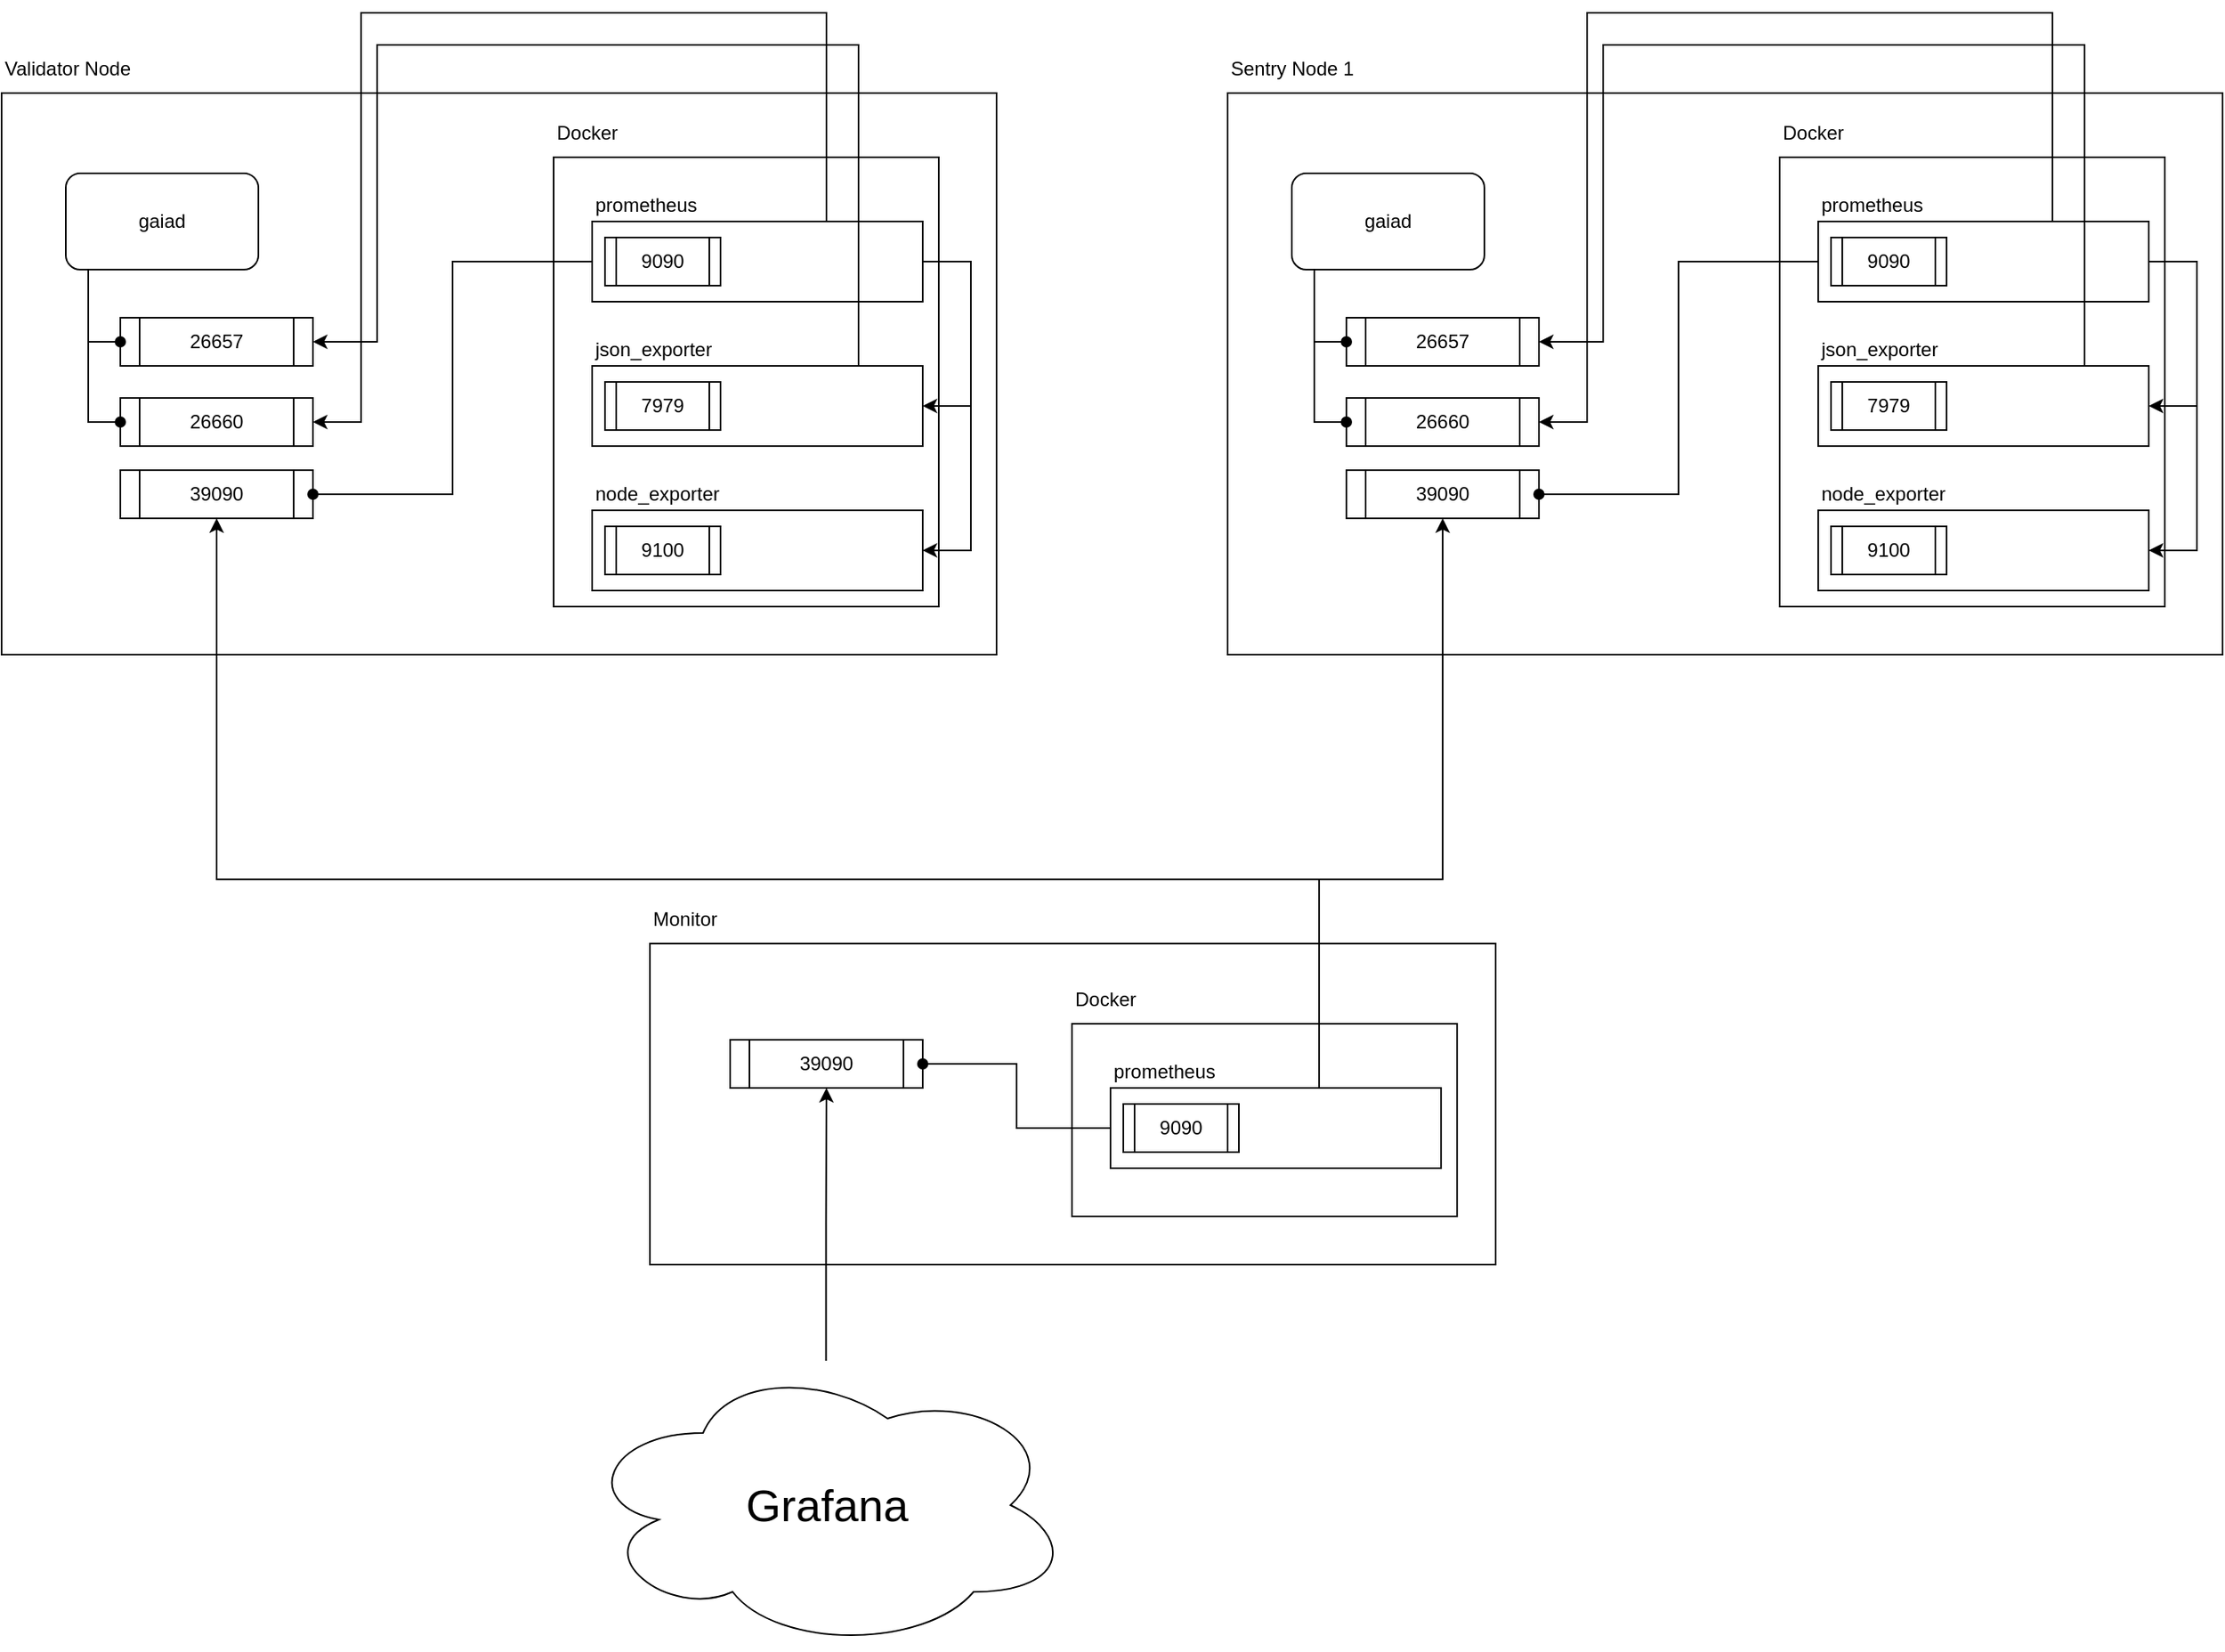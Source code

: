 <mxfile version="20.8.10" type="device"><diagram name="Pagina-1" id="LxKFycwDKd_jnmL3zUa3"><mxGraphModel dx="1877" dy="1220" grid="1" gridSize="10" guides="1" tooltips="1" connect="1" arrows="1" fold="1" page="1" pageScale="1" pageWidth="827" pageHeight="1169" math="0" shadow="0"><root><mxCell id="0"/><mxCell id="1" parent="0"/><mxCell id="lnu0kQEjgJOONl4ExIHB-28" value="" style="group" vertex="1" connectable="0" parent="1"><mxGeometry x="76" y="20" width="620" height="400" as="geometry"/></mxCell><mxCell id="lnu0kQEjgJOONl4ExIHB-1" value="" style="rounded=0;whiteSpace=wrap;html=1;" vertex="1" parent="lnu0kQEjgJOONl4ExIHB-28"><mxGeometry y="50" width="620" height="350" as="geometry"/></mxCell><mxCell id="lnu0kQEjgJOONl4ExIHB-2" value="Validator Node" style="text;html=1;strokeColor=none;fillColor=none;align=left;verticalAlign=middle;whiteSpace=wrap;rounded=0;" vertex="1" parent="lnu0kQEjgJOONl4ExIHB-28"><mxGeometry y="20" width="96" height="30" as="geometry"/></mxCell><mxCell id="lnu0kQEjgJOONl4ExIHB-3" value="gaiad" style="rounded=1;whiteSpace=wrap;html=1;" vertex="1" parent="lnu0kQEjgJOONl4ExIHB-28"><mxGeometry x="40" y="100" width="120" height="60" as="geometry"/></mxCell><mxCell id="lnu0kQEjgJOONl4ExIHB-4" value="26657" style="shape=process;whiteSpace=wrap;html=1;backgroundOutline=1;" vertex="1" parent="lnu0kQEjgJOONl4ExIHB-28"><mxGeometry x="74" y="190" width="120" height="30" as="geometry"/></mxCell><mxCell id="lnu0kQEjgJOONl4ExIHB-7" style="edgeStyle=orthogonalEdgeStyle;rounded=0;orthogonalLoop=1;jettySize=auto;html=1;entryX=0;entryY=0.5;entryDx=0;entryDy=0;endArrow=oval;endFill=1;" edge="1" parent="lnu0kQEjgJOONl4ExIHB-28" source="lnu0kQEjgJOONl4ExIHB-3" target="lnu0kQEjgJOONl4ExIHB-4"><mxGeometry relative="1" as="geometry"><Array as="points"><mxPoint x="54" y="205"/></Array></mxGeometry></mxCell><mxCell id="lnu0kQEjgJOONl4ExIHB-5" value="26660" style="shape=process;whiteSpace=wrap;html=1;backgroundOutline=1;" vertex="1" parent="lnu0kQEjgJOONl4ExIHB-28"><mxGeometry x="74" y="240" width="120" height="30" as="geometry"/></mxCell><mxCell id="lnu0kQEjgJOONl4ExIHB-8" style="edgeStyle=orthogonalEdgeStyle;rounded=0;orthogonalLoop=1;jettySize=auto;html=1;entryX=0;entryY=0.5;entryDx=0;entryDy=0;endArrow=oval;endFill=1;" edge="1" parent="lnu0kQEjgJOONl4ExIHB-28" source="lnu0kQEjgJOONl4ExIHB-3" target="lnu0kQEjgJOONl4ExIHB-5"><mxGeometry relative="1" as="geometry"><Array as="points"><mxPoint x="54" y="255"/></Array></mxGeometry></mxCell><mxCell id="lnu0kQEjgJOONl4ExIHB-9" value="" style="rounded=0;whiteSpace=wrap;html=1;" vertex="1" parent="lnu0kQEjgJOONl4ExIHB-28"><mxGeometry x="344" y="90" width="240" height="280" as="geometry"/></mxCell><mxCell id="lnu0kQEjgJOONl4ExIHB-10" value="Docker" style="text;html=1;strokeColor=none;fillColor=none;align=left;verticalAlign=middle;whiteSpace=wrap;rounded=0;" vertex="1" parent="lnu0kQEjgJOONl4ExIHB-28"><mxGeometry x="344" y="60" width="76" height="30" as="geometry"/></mxCell><mxCell id="lnu0kQEjgJOONl4ExIHB-11" value="prometheus" style="text;html=1;strokeColor=none;fillColor=none;align=left;verticalAlign=middle;whiteSpace=wrap;rounded=0;" vertex="1" parent="lnu0kQEjgJOONl4ExIHB-28"><mxGeometry x="368" y="110" width="80" height="20" as="geometry"/></mxCell><mxCell id="lnu0kQEjgJOONl4ExIHB-23" style="edgeStyle=orthogonalEdgeStyle;rounded=0;orthogonalLoop=1;jettySize=auto;html=1;entryX=1;entryY=0.5;entryDx=0;entryDy=0;" edge="1" parent="lnu0kQEjgJOONl4ExIHB-28" source="lnu0kQEjgJOONl4ExIHB-12" target="lnu0kQEjgJOONl4ExIHB-5"><mxGeometry relative="1" as="geometry"><Array as="points"><mxPoint x="514"/><mxPoint x="224"/><mxPoint x="224" y="255"/></Array></mxGeometry></mxCell><mxCell id="lnu0kQEjgJOONl4ExIHB-12" value="" style="rounded=0;whiteSpace=wrap;html=1;" vertex="1" parent="lnu0kQEjgJOONl4ExIHB-28"><mxGeometry x="368" y="130" width="206" height="50" as="geometry"/></mxCell><mxCell id="lnu0kQEjgJOONl4ExIHB-13" value="json_exporter" style="text;html=1;strokeColor=none;fillColor=none;align=left;verticalAlign=middle;whiteSpace=wrap;rounded=0;" vertex="1" parent="lnu0kQEjgJOONl4ExIHB-28"><mxGeometry x="368" y="200" width="80" height="20" as="geometry"/></mxCell><mxCell id="lnu0kQEjgJOONl4ExIHB-24" style="edgeStyle=orthogonalEdgeStyle;rounded=0;orthogonalLoop=1;jettySize=auto;html=1;entryX=1;entryY=0.5;entryDx=0;entryDy=0;" edge="1" parent="lnu0kQEjgJOONl4ExIHB-28" source="lnu0kQEjgJOONl4ExIHB-14" target="lnu0kQEjgJOONl4ExIHB-4"><mxGeometry relative="1" as="geometry"><Array as="points"><mxPoint x="534" y="20"/><mxPoint x="234" y="20"/><mxPoint x="234" y="205"/></Array></mxGeometry></mxCell><mxCell id="lnu0kQEjgJOONl4ExIHB-14" value="" style="rounded=0;whiteSpace=wrap;html=1;" vertex="1" parent="lnu0kQEjgJOONl4ExIHB-28"><mxGeometry x="368" y="220" width="206" height="50" as="geometry"/></mxCell><mxCell id="lnu0kQEjgJOONl4ExIHB-25" style="edgeStyle=orthogonalEdgeStyle;rounded=0;orthogonalLoop=1;jettySize=auto;html=1;entryX=1;entryY=0.5;entryDx=0;entryDy=0;" edge="1" parent="lnu0kQEjgJOONl4ExIHB-28" source="lnu0kQEjgJOONl4ExIHB-12" target="lnu0kQEjgJOONl4ExIHB-14"><mxGeometry relative="1" as="geometry"><Array as="points"><mxPoint x="604" y="155"/><mxPoint x="604" y="245"/></Array></mxGeometry></mxCell><mxCell id="lnu0kQEjgJOONl4ExIHB-15" value="" style="rounded=0;whiteSpace=wrap;html=1;" vertex="1" parent="lnu0kQEjgJOONl4ExIHB-28"><mxGeometry x="368" y="310" width="206" height="50" as="geometry"/></mxCell><mxCell id="lnu0kQEjgJOONl4ExIHB-26" style="edgeStyle=orthogonalEdgeStyle;rounded=0;orthogonalLoop=1;jettySize=auto;html=1;entryX=1;entryY=0.5;entryDx=0;entryDy=0;" edge="1" parent="lnu0kQEjgJOONl4ExIHB-28" source="lnu0kQEjgJOONl4ExIHB-12" target="lnu0kQEjgJOONl4ExIHB-15"><mxGeometry relative="1" as="geometry"><Array as="points"><mxPoint x="604" y="155"/><mxPoint x="604" y="335"/></Array></mxGeometry></mxCell><mxCell id="lnu0kQEjgJOONl4ExIHB-16" value="node_exporter" style="text;html=1;strokeColor=none;fillColor=none;align=left;verticalAlign=middle;whiteSpace=wrap;rounded=0;" vertex="1" parent="lnu0kQEjgJOONl4ExIHB-28"><mxGeometry x="368" y="290" width="80" height="20" as="geometry"/></mxCell><mxCell id="lnu0kQEjgJOONl4ExIHB-19" value="39090" style="shape=process;whiteSpace=wrap;html=1;backgroundOutline=1;" vertex="1" parent="lnu0kQEjgJOONl4ExIHB-28"><mxGeometry x="74" y="285" width="120" height="30" as="geometry"/></mxCell><mxCell id="lnu0kQEjgJOONl4ExIHB-27" style="edgeStyle=orthogonalEdgeStyle;rounded=0;orthogonalLoop=1;jettySize=auto;html=1;entryX=1;entryY=0.5;entryDx=0;entryDy=0;endArrow=oval;endFill=1;" edge="1" parent="lnu0kQEjgJOONl4ExIHB-28" source="lnu0kQEjgJOONl4ExIHB-12" target="lnu0kQEjgJOONl4ExIHB-19"><mxGeometry relative="1" as="geometry"/></mxCell><mxCell id="lnu0kQEjgJOONl4ExIHB-20" value="9090" style="shape=process;whiteSpace=wrap;html=1;backgroundOutline=1;" vertex="1" parent="lnu0kQEjgJOONl4ExIHB-28"><mxGeometry x="376" y="140" width="72" height="30" as="geometry"/></mxCell><mxCell id="lnu0kQEjgJOONl4ExIHB-21" value="7979" style="shape=process;whiteSpace=wrap;html=1;backgroundOutline=1;" vertex="1" parent="lnu0kQEjgJOONl4ExIHB-28"><mxGeometry x="376" y="230" width="72" height="30" as="geometry"/></mxCell><mxCell id="lnu0kQEjgJOONl4ExIHB-22" value="9100" style="shape=process;whiteSpace=wrap;html=1;backgroundOutline=1;" vertex="1" parent="lnu0kQEjgJOONl4ExIHB-28"><mxGeometry x="376" y="320" width="72" height="30" as="geometry"/></mxCell><mxCell id="lnu0kQEjgJOONl4ExIHB-29" value="" style="group" vertex="1" connectable="0" parent="1"><mxGeometry x="840" y="20" width="620" height="400" as="geometry"/></mxCell><mxCell id="lnu0kQEjgJOONl4ExIHB-30" value="" style="rounded=0;whiteSpace=wrap;html=1;" vertex="1" parent="lnu0kQEjgJOONl4ExIHB-29"><mxGeometry y="50" width="620" height="350" as="geometry"/></mxCell><mxCell id="lnu0kQEjgJOONl4ExIHB-31" value="Sentry Node 1" style="text;html=1;strokeColor=none;fillColor=none;align=left;verticalAlign=middle;whiteSpace=wrap;rounded=0;" vertex="1" parent="lnu0kQEjgJOONl4ExIHB-29"><mxGeometry y="20" width="96" height="30" as="geometry"/></mxCell><mxCell id="lnu0kQEjgJOONl4ExIHB-32" value="gaiad" style="rounded=1;whiteSpace=wrap;html=1;" vertex="1" parent="lnu0kQEjgJOONl4ExIHB-29"><mxGeometry x="40" y="100" width="120" height="60" as="geometry"/></mxCell><mxCell id="lnu0kQEjgJOONl4ExIHB-33" value="26657" style="shape=process;whiteSpace=wrap;html=1;backgroundOutline=1;" vertex="1" parent="lnu0kQEjgJOONl4ExIHB-29"><mxGeometry x="74" y="190" width="120" height="30" as="geometry"/></mxCell><mxCell id="lnu0kQEjgJOONl4ExIHB-34" style="edgeStyle=orthogonalEdgeStyle;rounded=0;orthogonalLoop=1;jettySize=auto;html=1;entryX=0;entryY=0.5;entryDx=0;entryDy=0;endArrow=oval;endFill=1;" edge="1" parent="lnu0kQEjgJOONl4ExIHB-29" source="lnu0kQEjgJOONl4ExIHB-32" target="lnu0kQEjgJOONl4ExIHB-33"><mxGeometry relative="1" as="geometry"><Array as="points"><mxPoint x="54" y="205"/></Array></mxGeometry></mxCell><mxCell id="lnu0kQEjgJOONl4ExIHB-35" value="26660" style="shape=process;whiteSpace=wrap;html=1;backgroundOutline=1;" vertex="1" parent="lnu0kQEjgJOONl4ExIHB-29"><mxGeometry x="74" y="240" width="120" height="30" as="geometry"/></mxCell><mxCell id="lnu0kQEjgJOONl4ExIHB-36" style="edgeStyle=orthogonalEdgeStyle;rounded=0;orthogonalLoop=1;jettySize=auto;html=1;entryX=0;entryY=0.5;entryDx=0;entryDy=0;endArrow=oval;endFill=1;" edge="1" parent="lnu0kQEjgJOONl4ExIHB-29" source="lnu0kQEjgJOONl4ExIHB-32" target="lnu0kQEjgJOONl4ExIHB-35"><mxGeometry relative="1" as="geometry"><Array as="points"><mxPoint x="54" y="255"/></Array></mxGeometry></mxCell><mxCell id="lnu0kQEjgJOONl4ExIHB-37" value="" style="rounded=0;whiteSpace=wrap;html=1;" vertex="1" parent="lnu0kQEjgJOONl4ExIHB-29"><mxGeometry x="344" y="90" width="240" height="280" as="geometry"/></mxCell><mxCell id="lnu0kQEjgJOONl4ExIHB-38" value="Docker" style="text;html=1;strokeColor=none;fillColor=none;align=left;verticalAlign=middle;whiteSpace=wrap;rounded=0;" vertex="1" parent="lnu0kQEjgJOONl4ExIHB-29"><mxGeometry x="344" y="60" width="76" height="30" as="geometry"/></mxCell><mxCell id="lnu0kQEjgJOONl4ExIHB-39" value="prometheus" style="text;html=1;strokeColor=none;fillColor=none;align=left;verticalAlign=middle;whiteSpace=wrap;rounded=0;" vertex="1" parent="lnu0kQEjgJOONl4ExIHB-29"><mxGeometry x="368" y="110" width="80" height="20" as="geometry"/></mxCell><mxCell id="lnu0kQEjgJOONl4ExIHB-40" style="edgeStyle=orthogonalEdgeStyle;rounded=0;orthogonalLoop=1;jettySize=auto;html=1;entryX=1;entryY=0.5;entryDx=0;entryDy=0;" edge="1" parent="lnu0kQEjgJOONl4ExIHB-29" source="lnu0kQEjgJOONl4ExIHB-41" target="lnu0kQEjgJOONl4ExIHB-35"><mxGeometry relative="1" as="geometry"><Array as="points"><mxPoint x="514"/><mxPoint x="224"/><mxPoint x="224" y="255"/></Array></mxGeometry></mxCell><mxCell id="lnu0kQEjgJOONl4ExIHB-41" value="" style="rounded=0;whiteSpace=wrap;html=1;" vertex="1" parent="lnu0kQEjgJOONl4ExIHB-29"><mxGeometry x="368" y="130" width="206" height="50" as="geometry"/></mxCell><mxCell id="lnu0kQEjgJOONl4ExIHB-42" value="json_exporter" style="text;html=1;strokeColor=none;fillColor=none;align=left;verticalAlign=middle;whiteSpace=wrap;rounded=0;" vertex="1" parent="lnu0kQEjgJOONl4ExIHB-29"><mxGeometry x="368" y="200" width="80" height="20" as="geometry"/></mxCell><mxCell id="lnu0kQEjgJOONl4ExIHB-43" style="edgeStyle=orthogonalEdgeStyle;rounded=0;orthogonalLoop=1;jettySize=auto;html=1;entryX=1;entryY=0.5;entryDx=0;entryDy=0;" edge="1" parent="lnu0kQEjgJOONl4ExIHB-29" source="lnu0kQEjgJOONl4ExIHB-44" target="lnu0kQEjgJOONl4ExIHB-33"><mxGeometry relative="1" as="geometry"><Array as="points"><mxPoint x="534" y="20"/><mxPoint x="234" y="20"/><mxPoint x="234" y="205"/></Array></mxGeometry></mxCell><mxCell id="lnu0kQEjgJOONl4ExIHB-44" value="" style="rounded=0;whiteSpace=wrap;html=1;" vertex="1" parent="lnu0kQEjgJOONl4ExIHB-29"><mxGeometry x="368" y="220" width="206" height="50" as="geometry"/></mxCell><mxCell id="lnu0kQEjgJOONl4ExIHB-45" style="edgeStyle=orthogonalEdgeStyle;rounded=0;orthogonalLoop=1;jettySize=auto;html=1;entryX=1;entryY=0.5;entryDx=0;entryDy=0;" edge="1" parent="lnu0kQEjgJOONl4ExIHB-29" source="lnu0kQEjgJOONl4ExIHB-41" target="lnu0kQEjgJOONl4ExIHB-44"><mxGeometry relative="1" as="geometry"><Array as="points"><mxPoint x="604" y="155"/><mxPoint x="604" y="245"/></Array></mxGeometry></mxCell><mxCell id="lnu0kQEjgJOONl4ExIHB-46" value="" style="rounded=0;whiteSpace=wrap;html=1;" vertex="1" parent="lnu0kQEjgJOONl4ExIHB-29"><mxGeometry x="368" y="310" width="206" height="50" as="geometry"/></mxCell><mxCell id="lnu0kQEjgJOONl4ExIHB-47" style="edgeStyle=orthogonalEdgeStyle;rounded=0;orthogonalLoop=1;jettySize=auto;html=1;entryX=1;entryY=0.5;entryDx=0;entryDy=0;" edge="1" parent="lnu0kQEjgJOONl4ExIHB-29" source="lnu0kQEjgJOONl4ExIHB-41" target="lnu0kQEjgJOONl4ExIHB-46"><mxGeometry relative="1" as="geometry"><Array as="points"><mxPoint x="604" y="155"/><mxPoint x="604" y="335"/></Array></mxGeometry></mxCell><mxCell id="lnu0kQEjgJOONl4ExIHB-48" value="node_exporter" style="text;html=1;strokeColor=none;fillColor=none;align=left;verticalAlign=middle;whiteSpace=wrap;rounded=0;" vertex="1" parent="lnu0kQEjgJOONl4ExIHB-29"><mxGeometry x="368" y="290" width="80" height="20" as="geometry"/></mxCell><mxCell id="lnu0kQEjgJOONl4ExIHB-49" value="39090" style="shape=process;whiteSpace=wrap;html=1;backgroundOutline=1;" vertex="1" parent="lnu0kQEjgJOONl4ExIHB-29"><mxGeometry x="74" y="285" width="120" height="30" as="geometry"/></mxCell><mxCell id="lnu0kQEjgJOONl4ExIHB-50" style="edgeStyle=orthogonalEdgeStyle;rounded=0;orthogonalLoop=1;jettySize=auto;html=1;entryX=1;entryY=0.5;entryDx=0;entryDy=0;endArrow=oval;endFill=1;" edge="1" parent="lnu0kQEjgJOONl4ExIHB-29" source="lnu0kQEjgJOONl4ExIHB-41" target="lnu0kQEjgJOONl4ExIHB-49"><mxGeometry relative="1" as="geometry"/></mxCell><mxCell id="lnu0kQEjgJOONl4ExIHB-51" value="9090" style="shape=process;whiteSpace=wrap;html=1;backgroundOutline=1;" vertex="1" parent="lnu0kQEjgJOONl4ExIHB-29"><mxGeometry x="376" y="140" width="72" height="30" as="geometry"/></mxCell><mxCell id="lnu0kQEjgJOONl4ExIHB-52" value="7979" style="shape=process;whiteSpace=wrap;html=1;backgroundOutline=1;" vertex="1" parent="lnu0kQEjgJOONl4ExIHB-29"><mxGeometry x="376" y="230" width="72" height="30" as="geometry"/></mxCell><mxCell id="lnu0kQEjgJOONl4ExIHB-53" value="9100" style="shape=process;whiteSpace=wrap;html=1;backgroundOutline=1;" vertex="1" parent="lnu0kQEjgJOONl4ExIHB-29"><mxGeometry x="376" y="320" width="72" height="30" as="geometry"/></mxCell><mxCell id="lnu0kQEjgJOONl4ExIHB-54" value="" style="rounded=0;whiteSpace=wrap;html=1;" vertex="1" parent="1"><mxGeometry x="480" y="600" width="527" height="200" as="geometry"/></mxCell><mxCell id="lnu0kQEjgJOONl4ExIHB-55" value="Monitor" style="text;html=1;strokeColor=none;fillColor=none;align=left;verticalAlign=middle;whiteSpace=wrap;rounded=0;" vertex="1" parent="1"><mxGeometry x="480" y="570" width="96" height="30" as="geometry"/></mxCell><mxCell id="lnu0kQEjgJOONl4ExIHB-62" value="" style="group" vertex="1" connectable="0" parent="1"><mxGeometry x="743" y="620" width="240" height="310" as="geometry"/></mxCell><mxCell id="lnu0kQEjgJOONl4ExIHB-56" value="" style="rounded=0;whiteSpace=wrap;html=1;" vertex="1" parent="lnu0kQEjgJOONl4ExIHB-62"><mxGeometry y="30" width="240" height="120" as="geometry"/></mxCell><mxCell id="lnu0kQEjgJOONl4ExIHB-57" value="Docker" style="text;html=1;strokeColor=none;fillColor=none;align=left;verticalAlign=middle;whiteSpace=wrap;rounded=0;" vertex="1" parent="lnu0kQEjgJOONl4ExIHB-62"><mxGeometry width="76" height="30" as="geometry"/></mxCell><mxCell id="lnu0kQEjgJOONl4ExIHB-58" value="prometheus" style="text;html=1;strokeColor=none;fillColor=none;align=left;verticalAlign=middle;whiteSpace=wrap;rounded=0;" vertex="1" parent="lnu0kQEjgJOONl4ExIHB-62"><mxGeometry x="24" y="50" width="80" height="20" as="geometry"/></mxCell><mxCell id="lnu0kQEjgJOONl4ExIHB-59" value="" style="rounded=0;whiteSpace=wrap;html=1;" vertex="1" parent="lnu0kQEjgJOONl4ExIHB-62"><mxGeometry x="24" y="70" width="206" height="50" as="geometry"/></mxCell><mxCell id="lnu0kQEjgJOONl4ExIHB-60" value="9090" style="shape=process;whiteSpace=wrap;html=1;backgroundOutline=1;" vertex="1" parent="lnu0kQEjgJOONl4ExIHB-62"><mxGeometry x="32" y="80" width="72" height="30" as="geometry"/></mxCell><mxCell id="lnu0kQEjgJOONl4ExIHB-63" value="39090" style="shape=process;whiteSpace=wrap;html=1;backgroundOutline=1;" vertex="1" parent="1"><mxGeometry x="530" y="660" width="120" height="30" as="geometry"/></mxCell><mxCell id="lnu0kQEjgJOONl4ExIHB-64" style="edgeStyle=orthogonalEdgeStyle;rounded=0;orthogonalLoop=1;jettySize=auto;html=1;endArrow=oval;endFill=1;" edge="1" parent="1" source="lnu0kQEjgJOONl4ExIHB-59" target="lnu0kQEjgJOONl4ExIHB-63"><mxGeometry relative="1" as="geometry"/></mxCell><mxCell id="lnu0kQEjgJOONl4ExIHB-65" style="edgeStyle=orthogonalEdgeStyle;rounded=0;orthogonalLoop=1;jettySize=auto;html=1;entryX=0.5;entryY=1;entryDx=0;entryDy=0;endArrow=classic;endFill=1;" edge="1" parent="1" source="lnu0kQEjgJOONl4ExIHB-59" target="lnu0kQEjgJOONl4ExIHB-19"><mxGeometry relative="1" as="geometry"><Array as="points"><mxPoint x="897" y="560"/><mxPoint x="210" y="560"/></Array></mxGeometry></mxCell><mxCell id="lnu0kQEjgJOONl4ExIHB-67" style="edgeStyle=orthogonalEdgeStyle;rounded=0;orthogonalLoop=1;jettySize=auto;html=1;endArrow=classic;endFill=1;" edge="1" parent="1" source="lnu0kQEjgJOONl4ExIHB-59" target="lnu0kQEjgJOONl4ExIHB-49"><mxGeometry relative="1" as="geometry"><Array as="points"><mxPoint x="897" y="560"/><mxPoint x="974" y="560"/></Array></mxGeometry></mxCell><mxCell id="lnu0kQEjgJOONl4ExIHB-73" style="edgeStyle=orthogonalEdgeStyle;rounded=0;orthogonalLoop=1;jettySize=auto;html=1;entryX=0.5;entryY=1;entryDx=0;entryDy=0;fontSize=28;endArrow=classic;endFill=1;" edge="1" parent="1" source="lnu0kQEjgJOONl4ExIHB-72" target="lnu0kQEjgJOONl4ExIHB-63"><mxGeometry relative="1" as="geometry"/></mxCell><mxCell id="lnu0kQEjgJOONl4ExIHB-72" value="&lt;font style=&quot;font-size: 28px;&quot;&gt;Grafana&lt;/font&gt;" style="ellipse;shape=cloud;whiteSpace=wrap;html=1;" vertex="1" parent="1"><mxGeometry x="436.5" y="860" width="306.5" height="180" as="geometry"/></mxCell></root></mxGraphModel></diagram></mxfile>